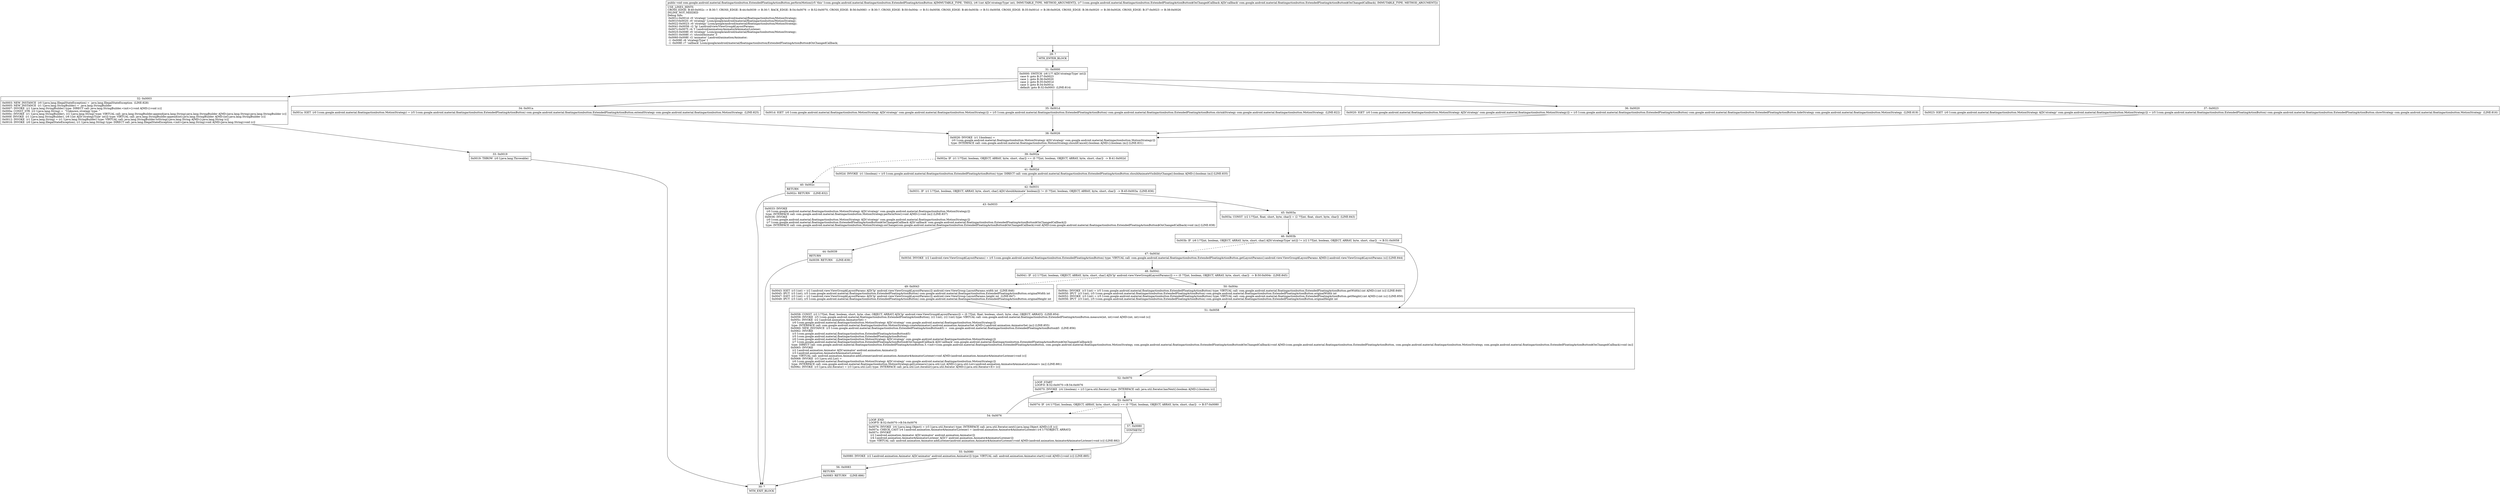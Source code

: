 digraph "CFG forcom.google.android.material.floatingactionbutton.ExtendedFloatingActionButton.performMotion(ILcom\/google\/android\/material\/floatingactionbutton\/ExtendedFloatingActionButton$OnChangedCallback;)V" {
Node_29 [shape=record,label="{29\:\ ?|MTH_ENTER_BLOCK\l}"];
Node_31 [shape=record,label="{31\:\ 0x0000|0x0000: SWITCH  (r6 I:?? A[D('strategyType' int)])\l case 0: goto B:37:0x0023\l case 1: goto B:36:0x0020\l case 2: goto B:35:0x001d\l case 3: goto B:34:0x001a\l default: goto B:32:0x0003  (LINE:814)\l}"];
Node_32 [shape=record,label="{32\:\ 0x0003|0x0003: NEW_INSTANCE  (r0 I:java.lang.IllegalStateException) =  java.lang.IllegalStateException  (LINE:828)\l0x0005: NEW_INSTANCE  (r1 I:java.lang.StringBuilder) =  java.lang.StringBuilder \l0x0007: INVOKE  (r1 I:java.lang.StringBuilder) type: DIRECT call: java.lang.StringBuilder.\<init\>():void A[MD:():void (c)]\l0x000a: CONST_STR  (r2 I:java.lang.String) =  \"Unknown strategy type: \" \l0x000c: INVOKE  (r1 I:java.lang.StringBuilder), (r2 I:java.lang.String) type: VIRTUAL call: java.lang.StringBuilder.append(java.lang.String):java.lang.StringBuilder A[MD:(java.lang.String):java.lang.StringBuilder (c)]\l0x000f: INVOKE  (r1 I:java.lang.StringBuilder), (r6 I:int A[D('strategyType' int)]) type: VIRTUAL call: java.lang.StringBuilder.append(int):java.lang.StringBuilder A[MD:(int):java.lang.StringBuilder (c)]\l0x0012: INVOKE  (r1 I:java.lang.String) = (r1 I:java.lang.StringBuilder) type: VIRTUAL call: java.lang.StringBuilder.toString():java.lang.String A[MD:():java.lang.String (c)]\l0x0016: INVOKE  (r0 I:java.lang.IllegalStateException), (r1 I:java.lang.String) type: DIRECT call: java.lang.IllegalStateException.\<init\>(java.lang.String):void A[MD:(java.lang.String):void (c)]\l}"];
Node_33 [shape=record,label="{33\:\ 0x0019|0x0019: THROW  (r0 I:java.lang.Throwable) \l}"];
Node_30 [shape=record,label="{30\:\ ?|MTH_EXIT_BLOCK\l}"];
Node_34 [shape=record,label="{34\:\ 0x001a|0x001a: IGET  (r0 I:com.google.android.material.floatingactionbutton.MotionStrategy) = (r5 I:com.google.android.material.floatingactionbutton.ExtendedFloatingActionButton) com.google.android.material.floatingactionbutton.ExtendedFloatingActionButton.extendStrategy com.google.android.material.floatingactionbutton.MotionStrategy  (LINE:825)\l}"];
Node_38 [shape=record,label="{38\:\ 0x0026|0x0026: INVOKE  (r1 I:boolean) = \l  (r0 I:com.google.android.material.floatingactionbutton.MotionStrategy A[D('strategy' com.google.android.material.floatingactionbutton.MotionStrategy)])\l type: INTERFACE call: com.google.android.material.floatingactionbutton.MotionStrategy.shouldCancel():boolean A[MD:():boolean (m)] (LINE:831)\l}"];
Node_39 [shape=record,label="{39\:\ 0x002a|0x002a: IF  (r1 I:??[int, boolean, OBJECT, ARRAY, byte, short, char]) == (0 ??[int, boolean, OBJECT, ARRAY, byte, short, char])  \-\> B:41:0x002d \l}"];
Node_40 [shape=record,label="{40\:\ 0x002c|RETURN\l|0x002c: RETURN    (LINE:832)\l}"];
Node_41 [shape=record,label="{41\:\ 0x002d|0x002d: INVOKE  (r1 I:boolean) = (r5 I:com.google.android.material.floatingactionbutton.ExtendedFloatingActionButton) type: DIRECT call: com.google.android.material.floatingactionbutton.ExtendedFloatingActionButton.shouldAnimateVisibilityChange():boolean A[MD:():boolean (m)] (LINE:835)\l}"];
Node_42 [shape=record,label="{42\:\ 0x0031|0x0031: IF  (r1 I:??[int, boolean, OBJECT, ARRAY, byte, short, char] A[D('shouldAnimate' boolean)]) != (0 ??[int, boolean, OBJECT, ARRAY, byte, short, char])  \-\> B:45:0x003a  (LINE:836)\l}"];
Node_43 [shape=record,label="{43\:\ 0x0033|0x0033: INVOKE  \l  (r0 I:com.google.android.material.floatingactionbutton.MotionStrategy A[D('strategy' com.google.android.material.floatingactionbutton.MotionStrategy)])\l type: INTERFACE call: com.google.android.material.floatingactionbutton.MotionStrategy.performNow():void A[MD:():void (m)] (LINE:837)\l0x0036: INVOKE  \l  (r0 I:com.google.android.material.floatingactionbutton.MotionStrategy A[D('strategy' com.google.android.material.floatingactionbutton.MotionStrategy)])\l  (r7 I:com.google.android.material.floatingactionbutton.ExtendedFloatingActionButton$OnChangedCallback A[D('callback' com.google.android.material.floatingactionbutton.ExtendedFloatingActionButton$OnChangedCallback)])\l type: INTERFACE call: com.google.android.material.floatingactionbutton.MotionStrategy.onChange(com.google.android.material.floatingactionbutton.ExtendedFloatingActionButton$OnChangedCallback):void A[MD:(com.google.android.material.floatingactionbutton.ExtendedFloatingActionButton$OnChangedCallback):void (m)] (LINE:838)\l}"];
Node_44 [shape=record,label="{44\:\ 0x0039|RETURN\l|0x0039: RETURN    (LINE:839)\l}"];
Node_45 [shape=record,label="{45\:\ 0x003a|0x003a: CONST  (r2 I:??[int, float, short, byte, char]) = (2 ??[int, float, short, byte, char])  (LINE:843)\l}"];
Node_46 [shape=record,label="{46\:\ 0x003b|0x003b: IF  (r6 I:??[int, boolean, OBJECT, ARRAY, byte, short, char] A[D('strategyType' int)]) != (r2 I:??[int, boolean, OBJECT, ARRAY, byte, short, char])  \-\> B:51:0x0058 \l}"];
Node_47 [shape=record,label="{47\:\ 0x003d|0x003d: INVOKE  (r2 I:android.view.ViewGroup$LayoutParams) = (r5 I:com.google.android.material.floatingactionbutton.ExtendedFloatingActionButton) type: VIRTUAL call: com.google.android.material.floatingactionbutton.ExtendedFloatingActionButton.getLayoutParams():android.view.ViewGroup$LayoutParams A[MD:():android.view.ViewGroup$LayoutParams (s)] (LINE:844)\l}"];
Node_48 [shape=record,label="{48\:\ 0x0041|0x0041: IF  (r2 I:??[int, boolean, OBJECT, ARRAY, byte, short, char] A[D('lp' android.view.ViewGroup$LayoutParams)]) == (0 ??[int, boolean, OBJECT, ARRAY, byte, short, char])  \-\> B:50:0x004c  (LINE:845)\l}"];
Node_49 [shape=record,label="{49\:\ 0x0043|0x0043: IGET  (r3 I:int) = (r2 I:android.view.ViewGroup$LayoutParams A[D('lp' android.view.ViewGroup$LayoutParams)]) android.view.ViewGroup.LayoutParams.width int  (LINE:846)\l0x0045: IPUT  (r3 I:int), (r5 I:com.google.android.material.floatingactionbutton.ExtendedFloatingActionButton) com.google.android.material.floatingactionbutton.ExtendedFloatingActionButton.originalWidth int \l0x0047: IGET  (r3 I:int) = (r2 I:android.view.ViewGroup$LayoutParams A[D('lp' android.view.ViewGroup$LayoutParams)]) android.view.ViewGroup.LayoutParams.height int  (LINE:847)\l0x0049: IPUT  (r3 I:int), (r5 I:com.google.android.material.floatingactionbutton.ExtendedFloatingActionButton) com.google.android.material.floatingactionbutton.ExtendedFloatingActionButton.originalHeight int \l}"];
Node_50 [shape=record,label="{50\:\ 0x004c|0x004c: INVOKE  (r3 I:int) = (r5 I:com.google.android.material.floatingactionbutton.ExtendedFloatingActionButton) type: VIRTUAL call: com.google.android.material.floatingactionbutton.ExtendedFloatingActionButton.getWidth():int A[MD:():int (s)] (LINE:849)\l0x0050: IPUT  (r3 I:int), (r5 I:com.google.android.material.floatingactionbutton.ExtendedFloatingActionButton) com.google.android.material.floatingactionbutton.ExtendedFloatingActionButton.originalWidth int \l0x0052: INVOKE  (r3 I:int) = (r5 I:com.google.android.material.floatingactionbutton.ExtendedFloatingActionButton) type: VIRTUAL call: com.google.android.material.floatingactionbutton.ExtendedFloatingActionButton.getHeight():int A[MD:():int (s)] (LINE:850)\l0x0056: IPUT  (r3 I:int), (r5 I:com.google.android.material.floatingactionbutton.ExtendedFloatingActionButton) com.google.android.material.floatingactionbutton.ExtendedFloatingActionButton.originalHeight int \l}"];
Node_51 [shape=record,label="{51\:\ 0x0058|0x0058: CONST  (r2 I:??[int, float, boolean, short, byte, char, OBJECT, ARRAY] A[D('lp' android.view.ViewGroup$LayoutParams)]) = (0 ??[int, float, boolean, short, byte, char, OBJECT, ARRAY])  (LINE:854)\l0x0059: INVOKE  (r5 I:com.google.android.material.floatingactionbutton.ExtendedFloatingActionButton), (r2 I:int), (r2 I:int) type: VIRTUAL call: com.google.android.material.floatingactionbutton.ExtendedFloatingActionButton.measure(int, int):void A[MD:(int, int):void (s)]\l0x005c: INVOKE  (r2 I:android.animation.AnimatorSet) = \l  (r0 I:com.google.android.material.floatingactionbutton.MotionStrategy A[D('strategy' com.google.android.material.floatingactionbutton.MotionStrategy)])\l type: INTERFACE call: com.google.android.material.floatingactionbutton.MotionStrategy.createAnimator():android.animation.AnimatorSet A[MD:():android.animation.AnimatorSet (m)] (LINE:855)\l0x0060: NEW_INSTANCE  (r3 I:com.google.android.material.floatingactionbutton.ExtendedFloatingActionButton$5) =  com.google.android.material.floatingactionbutton.ExtendedFloatingActionButton$5  (LINE:856)\l0x0062: INVOKE  \l  (r3 I:com.google.android.material.floatingactionbutton.ExtendedFloatingActionButton$5)\l  (r5 I:com.google.android.material.floatingactionbutton.ExtendedFloatingActionButton)\l  (r0 I:com.google.android.material.floatingactionbutton.MotionStrategy A[D('strategy' com.google.android.material.floatingactionbutton.MotionStrategy)])\l  (r7 I:com.google.android.material.floatingactionbutton.ExtendedFloatingActionButton$OnChangedCallback A[D('callback' com.google.android.material.floatingactionbutton.ExtendedFloatingActionButton$OnChangedCallback)])\l type: DIRECT call: com.google.android.material.floatingactionbutton.ExtendedFloatingActionButton.5.\<init\>(com.google.android.material.floatingactionbutton.ExtendedFloatingActionButton, com.google.android.material.floatingactionbutton.MotionStrategy, com.google.android.material.floatingactionbutton.ExtendedFloatingActionButton$OnChangedCallback):void A[MD:(com.google.android.material.floatingactionbutton.ExtendedFloatingActionButton, com.google.android.material.floatingactionbutton.MotionStrategy, com.google.android.material.floatingactionbutton.ExtendedFloatingActionButton$OnChangedCallback):void (m)]\l0x0065: INVOKE  \l  (r2 I:android.animation.Animator A[D('animator' android.animation.Animator)])\l  (r3 I:android.animation.Animator$AnimatorListener)\l type: VIRTUAL call: android.animation.Animator.addListener(android.animation.Animator$AnimatorListener):void A[MD:(android.animation.Animator$AnimatorListener):void (c)]\l0x0068: INVOKE  (r3 I:java.util.List) = \l  (r0 I:com.google.android.material.floatingactionbutton.MotionStrategy A[D('strategy' com.google.android.material.floatingactionbutton.MotionStrategy)])\l type: INTERFACE call: com.google.android.material.floatingactionbutton.MotionStrategy.getListeners():java.util.List A[MD:():java.util.List\<android.animation.Animator$AnimatorListener\> (m)] (LINE:881)\l0x006c: INVOKE  (r3 I:java.util.Iterator) = (r3 I:java.util.List) type: INTERFACE call: java.util.List.iterator():java.util.Iterator A[MD:():java.util.Iterator\<E\> (c)]\l}"];
Node_52 [shape=record,label="{52\:\ 0x0070|LOOP_START\lLOOP:0: B:52:0x0070\-\>B:54:0x0076\l|0x0070: INVOKE  (r4 I:boolean) = (r3 I:java.util.Iterator) type: INTERFACE call: java.util.Iterator.hasNext():boolean A[MD:():boolean (c)]\l}"];
Node_53 [shape=record,label="{53\:\ 0x0074|0x0074: IF  (r4 I:??[int, boolean, OBJECT, ARRAY, byte, short, char]) == (0 ??[int, boolean, OBJECT, ARRAY, byte, short, char])  \-\> B:57:0x0080 \l}"];
Node_54 [shape=record,label="{54\:\ 0x0076|LOOP_END\lLOOP:0: B:52:0x0070\-\>B:54:0x0076\l|0x0076: INVOKE  (r4 I:java.lang.Object) = (r3 I:java.util.Iterator) type: INTERFACE call: java.util.Iterator.next():java.lang.Object A[MD:():E (c)]\l0x007a: CHECK_CAST (r4 I:android.animation.Animator$AnimatorListener) = (android.animation.Animator$AnimatorListener) (r4 I:??[OBJECT, ARRAY]) \l0x007c: INVOKE  \l  (r2 I:android.animation.Animator A[D('animator' android.animation.Animator)])\l  (r4 I:android.animation.Animator$AnimatorListener A[D('l' android.animation.Animator$AnimatorListener)])\l type: VIRTUAL call: android.animation.Animator.addListener(android.animation.Animator$AnimatorListener):void A[MD:(android.animation.Animator$AnimatorListener):void (c)] (LINE:882)\l}"];
Node_57 [shape=record,label="{57\:\ 0x0080|SYNTHETIC\l}"];
Node_55 [shape=record,label="{55\:\ 0x0080|0x0080: INVOKE  (r2 I:android.animation.Animator A[D('animator' android.animation.Animator)]) type: VIRTUAL call: android.animation.Animator.start():void A[MD:():void (c)] (LINE:885)\l}"];
Node_56 [shape=record,label="{56\:\ 0x0083|RETURN\l|0x0083: RETURN    (LINE:886)\l}"];
Node_35 [shape=record,label="{35\:\ 0x001d|0x001d: IGET  (r0 I:com.google.android.material.floatingactionbutton.MotionStrategy A[D('strategy' com.google.android.material.floatingactionbutton.MotionStrategy)]) = (r5 I:com.google.android.material.floatingactionbutton.ExtendedFloatingActionButton) com.google.android.material.floatingactionbutton.ExtendedFloatingActionButton.shrinkStrategy com.google.android.material.floatingactionbutton.MotionStrategy  (LINE:822)\l}"];
Node_36 [shape=record,label="{36\:\ 0x0020|0x0020: IGET  (r0 I:com.google.android.material.floatingactionbutton.MotionStrategy A[D('strategy' com.google.android.material.floatingactionbutton.MotionStrategy)]) = (r5 I:com.google.android.material.floatingactionbutton.ExtendedFloatingActionButton) com.google.android.material.floatingactionbutton.ExtendedFloatingActionButton.hideStrategy com.google.android.material.floatingactionbutton.MotionStrategy  (LINE:819)\l}"];
Node_37 [shape=record,label="{37\:\ 0x0023|0x0023: IGET  (r0 I:com.google.android.material.floatingactionbutton.MotionStrategy A[D('strategy' com.google.android.material.floatingactionbutton.MotionStrategy)]) = (r5 I:com.google.android.material.floatingactionbutton.ExtendedFloatingActionButton) com.google.android.material.floatingactionbutton.ExtendedFloatingActionButton.showStrategy com.google.android.material.floatingactionbutton.MotionStrategy  (LINE:816)\l}"];
MethodNode[shape=record,label="{public void com.google.android.material.floatingactionbutton.ExtendedFloatingActionButton.performMotion((r5 'this' I:com.google.android.material.floatingactionbutton.ExtendedFloatingActionButton A[IMMUTABLE_TYPE, THIS]), (r6 I:int A[D('strategyType' int), IMMUTABLE_TYPE, METHOD_ARGUMENT]), (r7 I:com.google.android.material.floatingactionbutton.ExtendedFloatingActionButton$OnChangedCallback A[D('callback' com.google.android.material.floatingactionbutton.ExtendedFloatingActionButton$OnChangedCallback), IMMUTABLE_TYPE, METHOD_ARGUMENT]))  | USE_LINES_HINTS\lCROSS_EDGE: B:40:0x002c \-\> B:30:?, CROSS_EDGE: B:44:0x0039 \-\> B:30:?, BACK_EDGE: B:54:0x0076 \-\> B:52:0x0070, CROSS_EDGE: B:56:0x0083 \-\> B:30:?, CROSS_EDGE: B:50:0x004c \-\> B:51:0x0058, CROSS_EDGE: B:46:0x003b \-\> B:51:0x0058, CROSS_EDGE: B:35:0x001d \-\> B:38:0x0026, CROSS_EDGE: B:36:0x0020 \-\> B:38:0x0026, CROSS_EDGE: B:37:0x0023 \-\> B:38:0x0026\lINLINE_NOT_NEEDED\lDebug Info:\l  0x001c\-0x001d: r0 'strategy' Lcom\/google\/android\/material\/floatingactionbutton\/MotionStrategy;\l  0x001f\-0x0020: r0 'strategy' Lcom\/google\/android\/material\/floatingactionbutton\/MotionStrategy;\l  0x0022\-0x0023: r0 'strategy' Lcom\/google\/android\/material\/floatingactionbutton\/MotionStrategy;\l  0x0041\-0x0058: r2 'lp' Landroid\/view\/ViewGroup$LayoutParams;\l  0x007c\-0x007f: r4 'l' Landroid\/animation\/Animator$AnimatorListener;\l  0x0025\-0x008f: r0 'strategy' Lcom\/google\/android\/material\/floatingactionbutton\/MotionStrategy;\l  0x0031\-0x008f: r1 'shouldAnimate' Z\l  0x0060\-0x008f: r2 'animator' Landroid\/animation\/Animator;\l  \-1 \-0x008f: r6 'strategyType' I\l  \-1 \-0x008f: r7 'callback' Lcom\/google\/android\/material\/floatingactionbutton\/ExtendedFloatingActionButton$OnChangedCallback;\l}"];
MethodNode -> Node_29;Node_29 -> Node_31;
Node_31 -> Node_32;
Node_31 -> Node_34;
Node_31 -> Node_35;
Node_31 -> Node_36;
Node_31 -> Node_37;
Node_32 -> Node_33;
Node_33 -> Node_30;
Node_34 -> Node_38;
Node_38 -> Node_39;
Node_39 -> Node_40[style=dashed];
Node_39 -> Node_41;
Node_40 -> Node_30;
Node_41 -> Node_42;
Node_42 -> Node_43[style=dashed];
Node_42 -> Node_45;
Node_43 -> Node_44;
Node_44 -> Node_30;
Node_45 -> Node_46;
Node_46 -> Node_47[style=dashed];
Node_46 -> Node_51;
Node_47 -> Node_48;
Node_48 -> Node_49[style=dashed];
Node_48 -> Node_50;
Node_49 -> Node_51;
Node_50 -> Node_51;
Node_51 -> Node_52;
Node_52 -> Node_53;
Node_53 -> Node_54[style=dashed];
Node_53 -> Node_57;
Node_54 -> Node_52;
Node_57 -> Node_55;
Node_55 -> Node_56;
Node_56 -> Node_30;
Node_35 -> Node_38;
Node_36 -> Node_38;
Node_37 -> Node_38;
}

